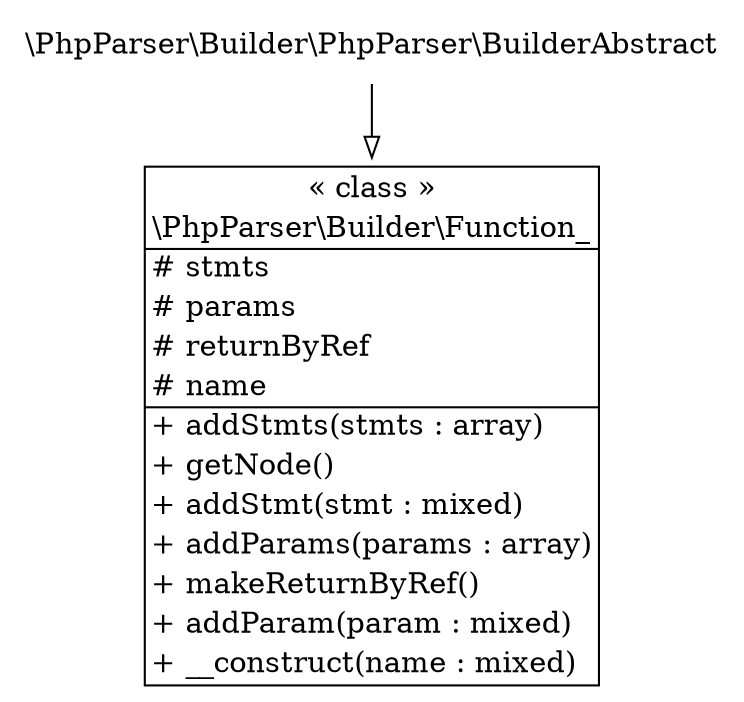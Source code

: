 digraph "Class Diagram" {
  node [shape=plaintext]
  "\\PhpParser\\Builder\\Function_" [
    label=<
<table border="1" cellpadding="2" cellspacing="0" cellborder="0">
<tr><td align="center">&laquo; class &raquo;</td></tr>
<tr><td align="center" title="class Function_">\\PhpParser\\Builder\\Function_</td></tr><hr />
<tr><td align="left" title="protected stmts"># stmts</td></tr>
<tr><td align="left" title="protected params"># params</td></tr>
<tr><td align="left" title="protected returnByRef"># returnByRef</td></tr>
<tr><td align="left" title="protected name"># name</td></tr>
<hr />
<tr><td align="left" title="public addStmts">+ addStmts(stmts : array)</td></tr>
<tr><td align="left" title="public getNode">+ getNode()</td></tr>
<tr><td align="left" title="public addStmt">+ addStmt(stmt : mixed)</td></tr>
<tr><td align="left" title="public addParams">+ addParams(params : array)</td></tr>
<tr><td align="left" title="public makeReturnByRef">+ makeReturnByRef()</td></tr>
<tr><td align="left" title="public addParam">+ addParam(param : mixed)</td></tr>
<tr><td align="left" title="public __construct">+ __construct(name : mixed)</td></tr>
</table>
  >
  ];
"\\PhpParser\\Builder\\PhpParser\\BuilderAbstract" -> "\\PhpParser\\Builder\\Function_" [arrowhead="empty"];

}